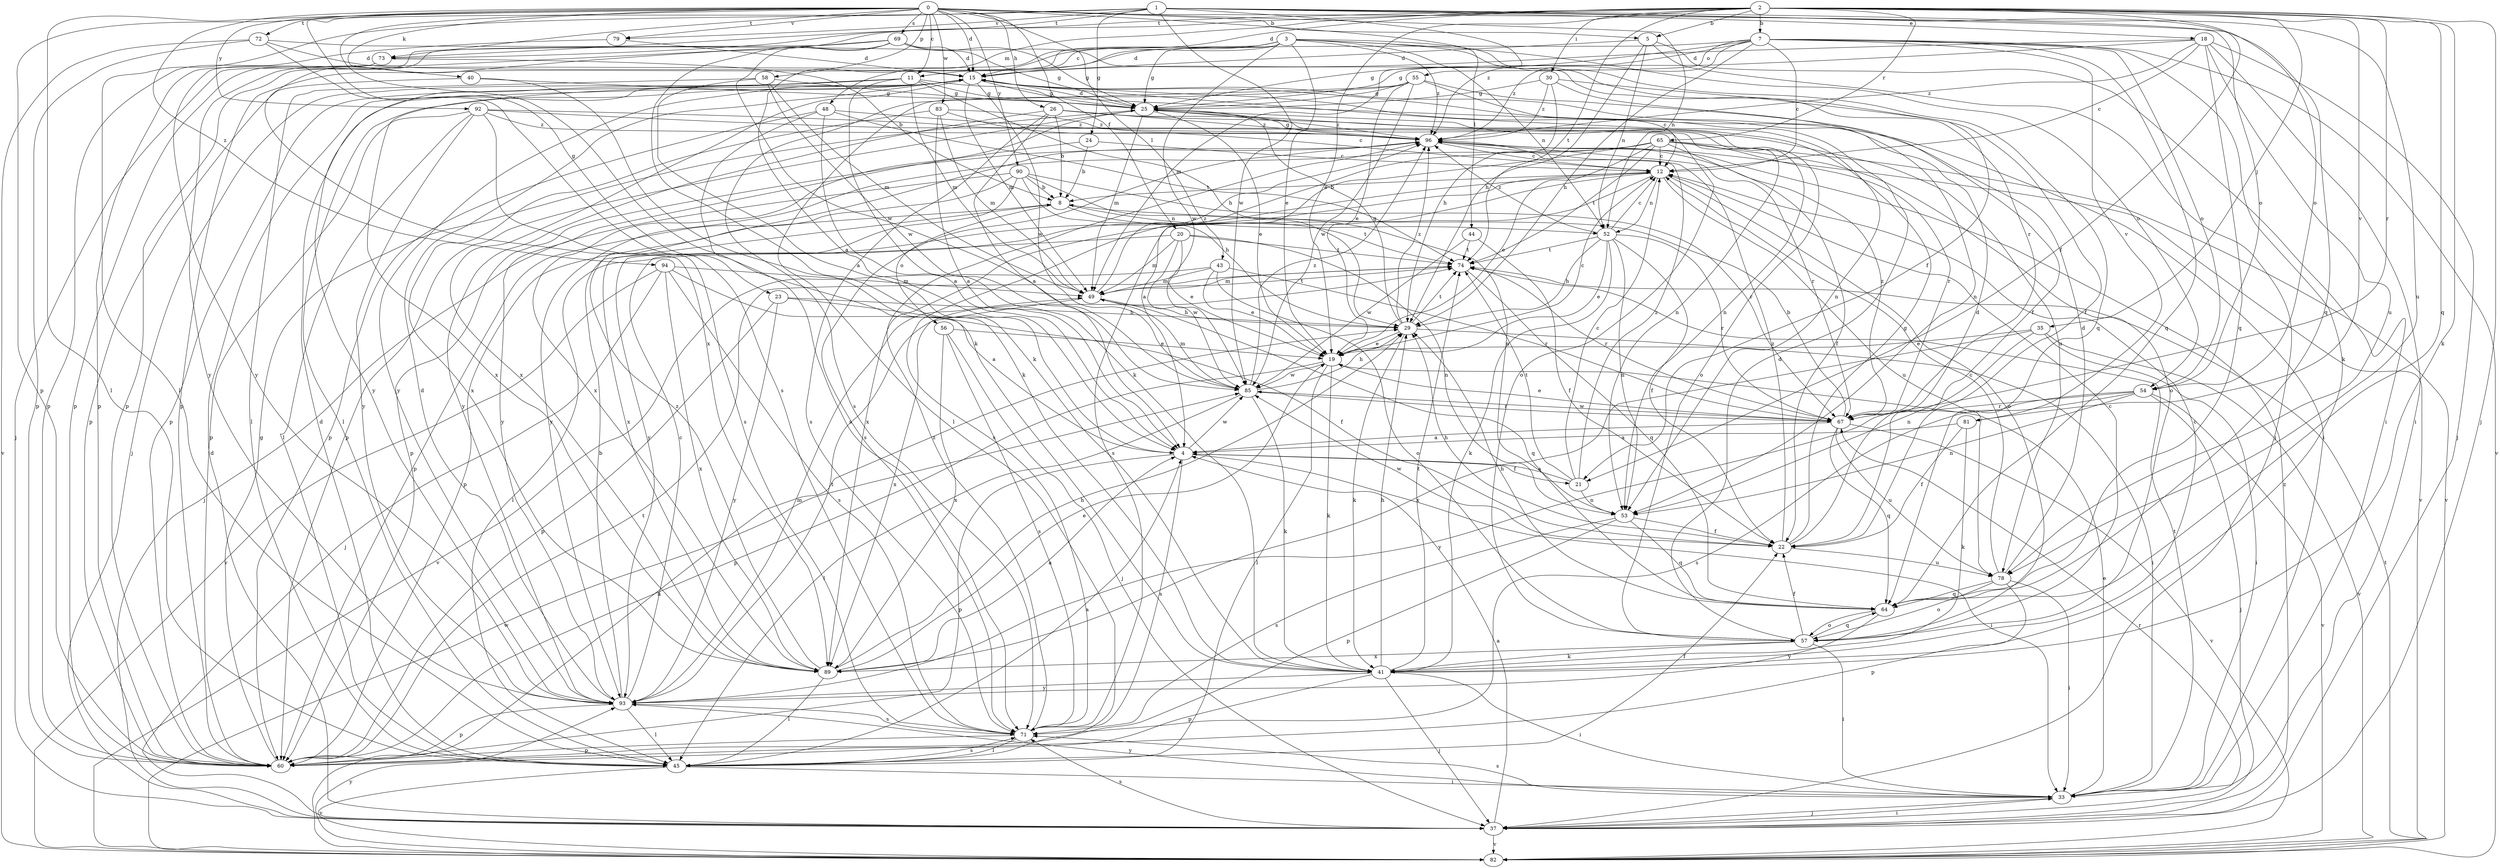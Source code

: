 strict digraph  {
0;
1;
2;
3;
4;
5;
7;
8;
11;
12;
15;
18;
19;
20;
21;
22;
23;
24;
25;
26;
29;
30;
33;
35;
37;
40;
41;
43;
44;
45;
48;
49;
52;
53;
54;
55;
56;
57;
58;
60;
64;
65;
67;
69;
71;
72;
73;
74;
78;
79;
81;
82;
83;
85;
89;
90;
92;
93;
94;
96;
0 -> 5  [label=b];
0 -> 11  [label=c];
0 -> 15  [label=d];
0 -> 20  [label=f];
0 -> 23  [label=g];
0 -> 26  [label=h];
0 -> 40  [label=k];
0 -> 41  [label=k];
0 -> 43  [label=l];
0 -> 44  [label=l];
0 -> 45  [label=l];
0 -> 52  [label=n];
0 -> 54  [label=o];
0 -> 58  [label=p];
0 -> 69  [label=s];
0 -> 72  [label=t];
0 -> 73  [label=t];
0 -> 79  [label=v];
0 -> 83  [label=w];
0 -> 90  [label=y];
0 -> 92  [label=y];
0 -> 94  [label=z];
1 -> 18  [label=e];
1 -> 24  [label=g];
1 -> 45  [label=l];
1 -> 54  [label=o];
1 -> 60  [label=p];
1 -> 64  [label=q];
1 -> 73  [label=t];
1 -> 78  [label=u];
1 -> 79  [label=v];
1 -> 85  [label=w];
1 -> 96  [label=z];
2 -> 5  [label=b];
2 -> 7  [label=b];
2 -> 15  [label=d];
2 -> 19  [label=e];
2 -> 21  [label=f];
2 -> 30  [label=i];
2 -> 35  [label=j];
2 -> 37  [label=j];
2 -> 41  [label=k];
2 -> 48  [label=m];
2 -> 64  [label=q];
2 -> 65  [label=r];
2 -> 67  [label=r];
2 -> 73  [label=t];
2 -> 74  [label=t];
2 -> 81  [label=v];
2 -> 89  [label=x];
3 -> 4  [label=a];
3 -> 11  [label=c];
3 -> 15  [label=d];
3 -> 19  [label=e];
3 -> 21  [label=f];
3 -> 25  [label=g];
3 -> 52  [label=n];
3 -> 54  [label=o];
3 -> 60  [label=p];
3 -> 64  [label=q];
3 -> 85  [label=w];
3 -> 96  [label=z];
4 -> 21  [label=f];
4 -> 33  [label=i];
4 -> 60  [label=p];
4 -> 71  [label=s];
4 -> 85  [label=w];
5 -> 15  [label=d];
5 -> 29  [label=h];
5 -> 33  [label=i];
5 -> 37  [label=j];
5 -> 52  [label=n];
7 -> 12  [label=c];
7 -> 25  [label=g];
7 -> 29  [label=h];
7 -> 41  [label=k];
7 -> 49  [label=m];
7 -> 54  [label=o];
7 -> 55  [label=o];
7 -> 60  [label=p];
7 -> 64  [label=q];
7 -> 81  [label=v];
7 -> 82  [label=v];
7 -> 96  [label=z];
8 -> 52  [label=n];
8 -> 56  [label=o];
8 -> 60  [label=p];
8 -> 74  [label=t];
11 -> 25  [label=g];
11 -> 29  [label=h];
11 -> 33  [label=i];
11 -> 37  [label=j];
11 -> 41  [label=k];
11 -> 49  [label=m];
11 -> 89  [label=x];
11 -> 93  [label=y];
12 -> 8  [label=b];
12 -> 52  [label=n];
12 -> 57  [label=o];
12 -> 71  [label=s];
12 -> 78  [label=u];
12 -> 89  [label=x];
12 -> 93  [label=y];
15 -> 25  [label=g];
15 -> 45  [label=l];
15 -> 49  [label=m];
15 -> 53  [label=n];
15 -> 60  [label=p];
15 -> 85  [label=w];
15 -> 89  [label=x];
15 -> 93  [label=y];
18 -> 12  [label=c];
18 -> 15  [label=d];
18 -> 25  [label=g];
18 -> 33  [label=i];
18 -> 37  [label=j];
18 -> 64  [label=q];
18 -> 78  [label=u];
18 -> 96  [label=z];
19 -> 12  [label=c];
19 -> 41  [label=k];
19 -> 45  [label=l];
19 -> 60  [label=p];
19 -> 85  [label=w];
20 -> 19  [label=e];
20 -> 45  [label=l];
20 -> 49  [label=m];
20 -> 53  [label=n];
20 -> 74  [label=t];
20 -> 85  [label=w];
21 -> 4  [label=a];
21 -> 12  [label=c];
21 -> 53  [label=n];
21 -> 74  [label=t];
21 -> 96  [label=z];
22 -> 15  [label=d];
22 -> 25  [label=g];
22 -> 29  [label=h];
22 -> 78  [label=u];
22 -> 85  [label=w];
22 -> 96  [label=z];
23 -> 22  [label=f];
23 -> 29  [label=h];
23 -> 60  [label=p];
23 -> 93  [label=y];
24 -> 8  [label=b];
24 -> 12  [label=c];
24 -> 93  [label=y];
25 -> 15  [label=d];
25 -> 19  [label=e];
25 -> 49  [label=m];
25 -> 57  [label=o];
25 -> 60  [label=p];
25 -> 89  [label=x];
25 -> 96  [label=z];
26 -> 4  [label=a];
26 -> 8  [label=b];
26 -> 53  [label=n];
26 -> 71  [label=s];
26 -> 78  [label=u];
26 -> 93  [label=y];
26 -> 96  [label=z];
29 -> 19  [label=e];
29 -> 25  [label=g];
29 -> 33  [label=i];
29 -> 41  [label=k];
29 -> 74  [label=t];
29 -> 96  [label=z];
30 -> 22  [label=f];
30 -> 25  [label=g];
30 -> 29  [label=h];
30 -> 53  [label=n];
30 -> 96  [label=z];
33 -> 19  [label=e];
33 -> 37  [label=j];
33 -> 71  [label=s];
33 -> 74  [label=t];
33 -> 93  [label=y];
35 -> 19  [label=e];
35 -> 33  [label=i];
35 -> 53  [label=n];
35 -> 82  [label=v];
35 -> 89  [label=x];
37 -> 4  [label=a];
37 -> 15  [label=d];
37 -> 33  [label=i];
37 -> 67  [label=r];
37 -> 71  [label=s];
37 -> 82  [label=v];
37 -> 96  [label=z];
40 -> 25  [label=g];
40 -> 41  [label=k];
40 -> 60  [label=p];
41 -> 12  [label=c];
41 -> 29  [label=h];
41 -> 33  [label=i];
41 -> 37  [label=j];
41 -> 60  [label=p];
41 -> 74  [label=t];
41 -> 93  [label=y];
43 -> 19  [label=e];
43 -> 49  [label=m];
43 -> 57  [label=o];
43 -> 67  [label=r];
43 -> 82  [label=v];
44 -> 22  [label=f];
44 -> 74  [label=t];
44 -> 85  [label=w];
45 -> 4  [label=a];
45 -> 15  [label=d];
45 -> 22  [label=f];
45 -> 33  [label=i];
45 -> 71  [label=s];
45 -> 82  [label=v];
48 -> 4  [label=a];
48 -> 60  [label=p];
48 -> 71  [label=s];
48 -> 74  [label=t];
48 -> 96  [label=z];
49 -> 29  [label=h];
49 -> 64  [label=q];
49 -> 74  [label=t];
49 -> 89  [label=x];
49 -> 96  [label=z];
52 -> 12  [label=c];
52 -> 19  [label=e];
52 -> 22  [label=f];
52 -> 29  [label=h];
52 -> 41  [label=k];
52 -> 53  [label=n];
52 -> 67  [label=r];
52 -> 74  [label=t];
52 -> 96  [label=z];
53 -> 22  [label=f];
53 -> 60  [label=p];
53 -> 64  [label=q];
53 -> 71  [label=s];
54 -> 37  [label=j];
54 -> 53  [label=n];
54 -> 67  [label=r];
54 -> 71  [label=s];
54 -> 82  [label=v];
54 -> 93  [label=y];
55 -> 12  [label=c];
55 -> 19  [label=e];
55 -> 22  [label=f];
55 -> 25  [label=g];
55 -> 45  [label=l];
55 -> 71  [label=s];
55 -> 85  [label=w];
56 -> 19  [label=e];
56 -> 37  [label=j];
56 -> 71  [label=s];
56 -> 89  [label=x];
57 -> 12  [label=c];
57 -> 15  [label=d];
57 -> 22  [label=f];
57 -> 33  [label=i];
57 -> 41  [label=k];
57 -> 64  [label=q];
57 -> 89  [label=x];
58 -> 4  [label=a];
58 -> 25  [label=g];
58 -> 45  [label=l];
58 -> 49  [label=m];
58 -> 85  [label=w];
60 -> 25  [label=g];
60 -> 74  [label=t];
64 -> 29  [label=h];
64 -> 57  [label=o];
64 -> 93  [label=y];
65 -> 4  [label=a];
65 -> 12  [label=c];
65 -> 19  [label=e];
65 -> 22  [label=f];
65 -> 57  [label=o];
65 -> 67  [label=r];
65 -> 71  [label=s];
65 -> 74  [label=t];
65 -> 82  [label=v];
65 -> 93  [label=y];
67 -> 4  [label=a];
67 -> 8  [label=b];
67 -> 19  [label=e];
67 -> 64  [label=q];
67 -> 78  [label=u];
67 -> 82  [label=v];
67 -> 85  [label=w];
67 -> 96  [label=z];
69 -> 15  [label=d];
69 -> 25  [label=g];
69 -> 37  [label=j];
69 -> 41  [label=k];
69 -> 60  [label=p];
69 -> 67  [label=r];
69 -> 85  [label=w];
69 -> 93  [label=y];
71 -> 45  [label=l];
71 -> 60  [label=p];
71 -> 96  [label=z];
72 -> 15  [label=d];
72 -> 25  [label=g];
72 -> 60  [label=p];
72 -> 71  [label=s];
72 -> 82  [label=v];
73 -> 8  [label=b];
73 -> 60  [label=p];
73 -> 93  [label=y];
74 -> 49  [label=m];
74 -> 64  [label=q];
74 -> 67  [label=r];
78 -> 12  [label=c];
78 -> 15  [label=d];
78 -> 33  [label=i];
78 -> 57  [label=o];
78 -> 60  [label=p];
78 -> 64  [label=q];
79 -> 15  [label=d];
79 -> 60  [label=p];
81 -> 4  [label=a];
81 -> 22  [label=f];
81 -> 41  [label=k];
82 -> 29  [label=h];
82 -> 74  [label=t];
82 -> 85  [label=w];
82 -> 93  [label=y];
83 -> 4  [label=a];
83 -> 12  [label=c];
83 -> 49  [label=m];
83 -> 89  [label=x];
83 -> 96  [label=z];
85 -> 29  [label=h];
85 -> 41  [label=k];
85 -> 45  [label=l];
85 -> 49  [label=m];
85 -> 67  [label=r];
85 -> 96  [label=z];
89 -> 4  [label=a];
89 -> 19  [label=e];
89 -> 29  [label=h];
89 -> 45  [label=l];
89 -> 96  [label=z];
90 -> 8  [label=b];
90 -> 29  [label=h];
90 -> 37  [label=j];
90 -> 53  [label=n];
90 -> 60  [label=p];
90 -> 67  [label=r];
90 -> 89  [label=x];
92 -> 45  [label=l];
92 -> 53  [label=n];
92 -> 57  [label=o];
92 -> 60  [label=p];
92 -> 71  [label=s];
92 -> 93  [label=y];
92 -> 96  [label=z];
93 -> 8  [label=b];
93 -> 12  [label=c];
93 -> 15  [label=d];
93 -> 45  [label=l];
93 -> 49  [label=m];
93 -> 60  [label=p];
93 -> 71  [label=s];
93 -> 74  [label=t];
94 -> 4  [label=a];
94 -> 37  [label=j];
94 -> 49  [label=m];
94 -> 71  [label=s];
94 -> 82  [label=v];
94 -> 89  [label=x];
96 -> 12  [label=c];
96 -> 25  [label=g];
96 -> 60  [label=p];
96 -> 67  [label=r];
96 -> 71  [label=s];
96 -> 82  [label=v];
}
